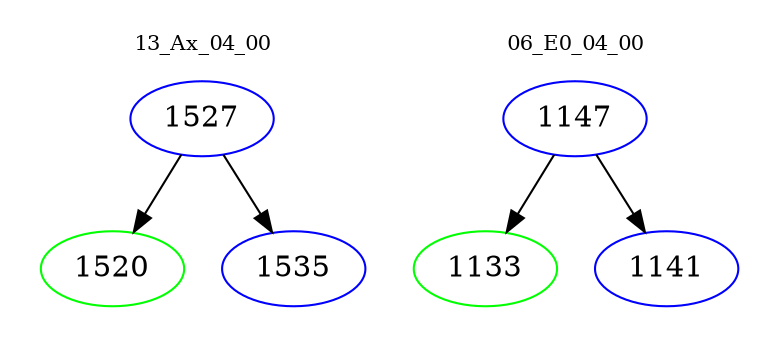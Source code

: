digraph{
subgraph cluster_0 {
color = white
label = "13_Ax_04_00";
fontsize=10;
T0_1527 [label="1527", color="blue"]
T0_1527 -> T0_1520 [color="black"]
T0_1520 [label="1520", color="green"]
T0_1527 -> T0_1535 [color="black"]
T0_1535 [label="1535", color="blue"]
}
subgraph cluster_1 {
color = white
label = "06_E0_04_00";
fontsize=10;
T1_1147 [label="1147", color="blue"]
T1_1147 -> T1_1133 [color="black"]
T1_1133 [label="1133", color="green"]
T1_1147 -> T1_1141 [color="black"]
T1_1141 [label="1141", color="blue"]
}
}

